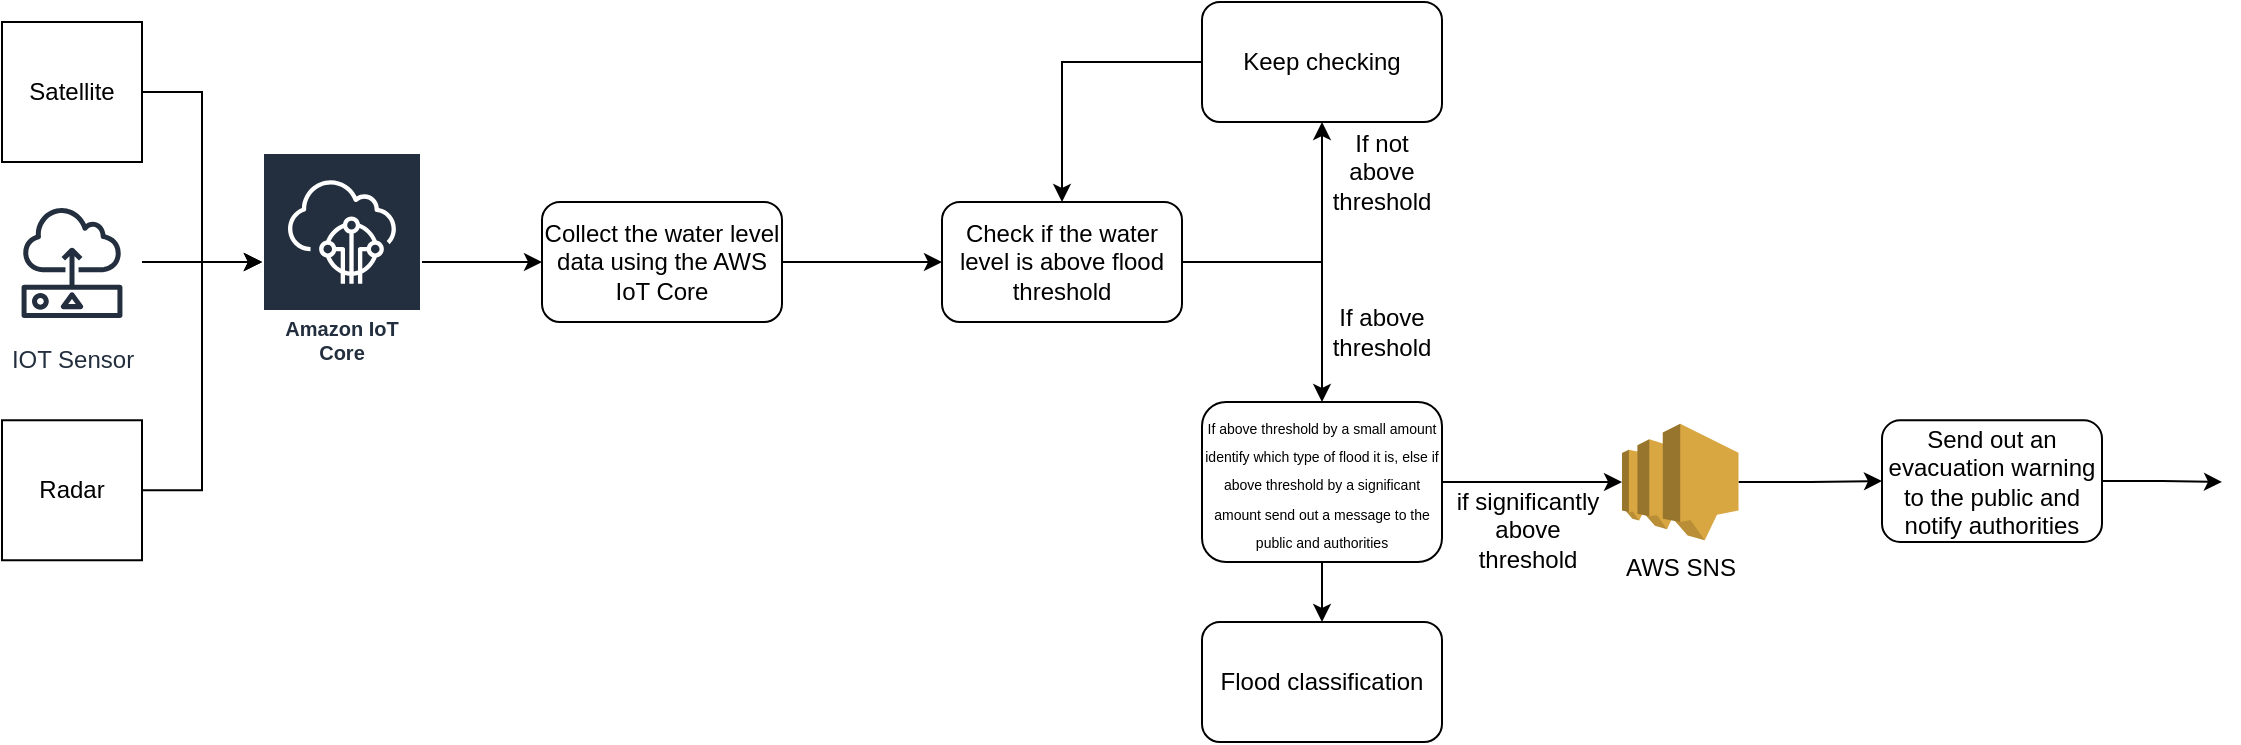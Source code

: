 <mxfile version="26.0.14">
  <diagram name="Page-1" id="SBId_4UvtWzDcag33xEJ">
    <mxGraphModel dx="819" dy="441" grid="1" gridSize="10" guides="1" tooltips="1" connect="1" arrows="1" fold="1" page="1" pageScale="1" pageWidth="827" pageHeight="1169" math="0" shadow="0">
      <root>
        <mxCell id="0" />
        <mxCell id="1" parent="0" />
        <mxCell id="7gsvvJtssUNx4gXBNiQV-10" style="edgeStyle=orthogonalEdgeStyle;rounded=0;orthogonalLoop=1;jettySize=auto;html=1;" edge="1" parent="1" source="7gsvvJtssUNx4gXBNiQV-2" target="7gsvvJtssUNx4gXBNiQV-40">
          <mxGeometry relative="1" as="geometry">
            <mxPoint x="130" y="290" as="targetPoint" />
          </mxGeometry>
        </mxCell>
        <mxCell id="7gsvvJtssUNx4gXBNiQV-2" value="IOT Sensor" style="sketch=0;outlineConnect=0;fontColor=#232F3E;gradientColor=none;strokeColor=#232F3E;fillColor=#ffffff;dashed=0;verticalLabelPosition=bottom;verticalAlign=top;align=center;html=1;fontSize=12;fontStyle=0;aspect=fixed;shape=mxgraph.aws4.resourceIcon;resIcon=mxgraph.aws4.sensor;" vertex="1" parent="1">
          <mxGeometry y="255" width="70" height="70" as="geometry" />
        </mxCell>
        <mxCell id="7gsvvJtssUNx4gXBNiQV-11" style="edgeStyle=orthogonalEdgeStyle;rounded=0;orthogonalLoop=1;jettySize=auto;html=1;entryX=0;entryY=0.5;entryDx=0;entryDy=0;entryPerimeter=0;" edge="1" parent="1" source="7gsvvJtssUNx4gXBNiQV-7" target="7gsvvJtssUNx4gXBNiQV-40">
          <mxGeometry relative="1" as="geometry">
            <mxPoint x="210" y="360" as="targetPoint" />
          </mxGeometry>
        </mxCell>
        <mxCell id="7gsvvJtssUNx4gXBNiQV-7" value="Radar" style="whiteSpace=wrap;html=1;aspect=fixed;" vertex="1" parent="1">
          <mxGeometry y="369.13" width="70" height="70" as="geometry" />
        </mxCell>
        <mxCell id="7gsvvJtssUNx4gXBNiQV-9" style="edgeStyle=orthogonalEdgeStyle;rounded=0;orthogonalLoop=1;jettySize=auto;html=1;entryX=0;entryY=0.5;entryDx=0;entryDy=0;entryPerimeter=0;" edge="1" parent="1" source="7gsvvJtssUNx4gXBNiQV-8" target="7gsvvJtssUNx4gXBNiQV-40">
          <mxGeometry relative="1" as="geometry">
            <mxPoint x="125" y="280" as="targetPoint" />
          </mxGeometry>
        </mxCell>
        <mxCell id="7gsvvJtssUNx4gXBNiQV-8" value="Satellite" style="whiteSpace=wrap;html=1;aspect=fixed;" vertex="1" parent="1">
          <mxGeometry y="170" width="70" height="70" as="geometry" />
        </mxCell>
        <mxCell id="7gsvvJtssUNx4gXBNiQV-16" style="edgeStyle=orthogonalEdgeStyle;rounded=0;orthogonalLoop=1;jettySize=auto;html=1;" edge="1" parent="1" source="7gsvvJtssUNx4gXBNiQV-15" target="7gsvvJtssUNx4gXBNiQV-17">
          <mxGeometry relative="1" as="geometry">
            <mxPoint x="650" y="240" as="targetPoint" />
          </mxGeometry>
        </mxCell>
        <mxCell id="7gsvvJtssUNx4gXBNiQV-18" style="edgeStyle=orthogonalEdgeStyle;rounded=0;orthogonalLoop=1;jettySize=auto;html=1;" edge="1" parent="1" source="7gsvvJtssUNx4gXBNiQV-15" target="7gsvvJtssUNx4gXBNiQV-19">
          <mxGeometry relative="1" as="geometry">
            <mxPoint x="660" y="340" as="targetPoint" />
          </mxGeometry>
        </mxCell>
        <mxCell id="7gsvvJtssUNx4gXBNiQV-15" value="Check if the water level is above flood threshold" style="rounded=1;whiteSpace=wrap;html=1;" vertex="1" parent="1">
          <mxGeometry x="470" y="260" width="120" height="60" as="geometry" />
        </mxCell>
        <mxCell id="7gsvvJtssUNx4gXBNiQV-33" style="edgeStyle=orthogonalEdgeStyle;rounded=0;orthogonalLoop=1;jettySize=auto;html=1;" edge="1" parent="1" source="7gsvvJtssUNx4gXBNiQV-17" target="7gsvvJtssUNx4gXBNiQV-15">
          <mxGeometry relative="1" as="geometry" />
        </mxCell>
        <mxCell id="7gsvvJtssUNx4gXBNiQV-17" value="Keep checking" style="rounded=1;whiteSpace=wrap;html=1;glass=0;shadow=0;" vertex="1" parent="1">
          <mxGeometry x="600" y="160" width="120" height="60" as="geometry" />
        </mxCell>
        <mxCell id="7gsvvJtssUNx4gXBNiQV-22" style="edgeStyle=orthogonalEdgeStyle;rounded=0;orthogonalLoop=1;jettySize=auto;html=1;" edge="1" parent="1" source="7gsvvJtssUNx4gXBNiQV-19" target="7gsvvJtssUNx4gXBNiQV-25">
          <mxGeometry relative="1" as="geometry">
            <mxPoint x="770" y="400" as="targetPoint" />
          </mxGeometry>
        </mxCell>
        <mxCell id="7gsvvJtssUNx4gXBNiQV-35" style="edgeStyle=orthogonalEdgeStyle;rounded=0;orthogonalLoop=1;jettySize=auto;html=1;" edge="1" parent="1" source="7gsvvJtssUNx4gXBNiQV-19" target="7gsvvJtssUNx4gXBNiQV-38">
          <mxGeometry relative="1" as="geometry">
            <mxPoint x="660" y="470" as="targetPoint" />
          </mxGeometry>
        </mxCell>
        <mxCell id="7gsvvJtssUNx4gXBNiQV-19" value="&lt;font style=&quot;font-size: 7px;&quot;&gt;If above threshold by a small amount&lt;/font&gt;&lt;div&gt;&lt;font style=&quot;font-size: 7px;&quot;&gt;identify which type of flood it is, else if above threshold by a significant amount send out a message to the public and authorities&lt;/font&gt;&lt;/div&gt;" style="rounded=1;whiteSpace=wrap;html=1;align=center;" vertex="1" parent="1">
          <mxGeometry x="600" y="360" width="120" height="80" as="geometry" />
        </mxCell>
        <mxCell id="7gsvvJtssUNx4gXBNiQV-26" style="edgeStyle=orthogonalEdgeStyle;rounded=0;orthogonalLoop=1;jettySize=auto;html=1;" edge="1" parent="1" source="7gsvvJtssUNx4gXBNiQV-25" target="7gsvvJtssUNx4gXBNiQV-27">
          <mxGeometry relative="1" as="geometry">
            <mxPoint x="870" y="400.005" as="targetPoint" />
          </mxGeometry>
        </mxCell>
        <mxCell id="7gsvvJtssUNx4gXBNiQV-25" value="AWS SNS" style="outlineConnect=0;dashed=0;verticalLabelPosition=bottom;verticalAlign=top;align=center;html=1;shape=mxgraph.aws3.sns;fillColor=#D9A741;gradientColor=none;" vertex="1" parent="1">
          <mxGeometry x="810" y="370.88" width="58.25" height="58.25" as="geometry" />
        </mxCell>
        <mxCell id="7gsvvJtssUNx4gXBNiQV-39" style="edgeStyle=orthogonalEdgeStyle;rounded=0;orthogonalLoop=1;jettySize=auto;html=1;" edge="1" parent="1" source="7gsvvJtssUNx4gXBNiQV-27">
          <mxGeometry relative="1" as="geometry">
            <mxPoint x="1110" y="400" as="targetPoint" />
          </mxGeometry>
        </mxCell>
        <mxCell id="7gsvvJtssUNx4gXBNiQV-27" value="Send out an evacuation warning to the public and notify authorities" style="rounded=1;whiteSpace=wrap;html=1;" vertex="1" parent="1">
          <mxGeometry x="940" y="369.13" width="110" height="60.87" as="geometry" />
        </mxCell>
        <mxCell id="7gsvvJtssUNx4gXBNiQV-29" value="if&amp;nbsp;significantly above threshold" style="text;html=1;align=center;verticalAlign=middle;whiteSpace=wrap;rounded=0;" vertex="1" parent="1">
          <mxGeometry x="750" y="419.13" width="26" height="10" as="geometry" />
        </mxCell>
        <mxCell id="7gsvvJtssUNx4gXBNiQV-32" value="If not above threshold" style="text;html=1;align=center;verticalAlign=middle;whiteSpace=wrap;rounded=0;" vertex="1" parent="1">
          <mxGeometry x="660" y="230" width="60" height="30" as="geometry" />
        </mxCell>
        <mxCell id="7gsvvJtssUNx4gXBNiQV-34" value="If above threshold" style="text;html=1;align=center;verticalAlign=middle;whiteSpace=wrap;rounded=0;" vertex="1" parent="1">
          <mxGeometry x="660" y="310" width="60" height="30" as="geometry" />
        </mxCell>
        <mxCell id="7gsvvJtssUNx4gXBNiQV-38" value="Flood classification" style="rounded=1;whiteSpace=wrap;html=1;" vertex="1" parent="1">
          <mxGeometry x="600" y="470" width="120" height="60" as="geometry" />
        </mxCell>
        <mxCell id="7gsvvJtssUNx4gXBNiQV-41" style="edgeStyle=orthogonalEdgeStyle;rounded=0;orthogonalLoop=1;jettySize=auto;html=1;" edge="1" parent="1" source="7gsvvJtssUNx4gXBNiQV-40" target="7gsvvJtssUNx4gXBNiQV-42">
          <mxGeometry relative="1" as="geometry">
            <mxPoint x="240" y="290" as="targetPoint" />
          </mxGeometry>
        </mxCell>
        <mxCell id="7gsvvJtssUNx4gXBNiQV-40" value="Amazon IoT Core" style="sketch=0;outlineConnect=0;fontColor=#232F3E;gradientColor=none;strokeColor=#ffffff;fillColor=#232F3E;dashed=0;verticalLabelPosition=middle;verticalAlign=bottom;align=center;html=1;whiteSpace=wrap;fontSize=10;fontStyle=1;spacing=3;shape=mxgraph.aws4.productIcon;prIcon=mxgraph.aws4.iot_core;" vertex="1" parent="1">
          <mxGeometry x="130" y="235" width="80" height="110" as="geometry" />
        </mxCell>
        <mxCell id="7gsvvJtssUNx4gXBNiQV-44" style="edgeStyle=orthogonalEdgeStyle;rounded=0;orthogonalLoop=1;jettySize=auto;html=1;entryX=0;entryY=0.5;entryDx=0;entryDy=0;" edge="1" parent="1" source="7gsvvJtssUNx4gXBNiQV-42" target="7gsvvJtssUNx4gXBNiQV-15">
          <mxGeometry relative="1" as="geometry" />
        </mxCell>
        <mxCell id="7gsvvJtssUNx4gXBNiQV-42" value="Collect the water level data using the AWS IoT Core" style="rounded=1;whiteSpace=wrap;html=1;" vertex="1" parent="1">
          <mxGeometry x="270" y="260" width="120" height="60" as="geometry" />
        </mxCell>
      </root>
    </mxGraphModel>
  </diagram>
</mxfile>
